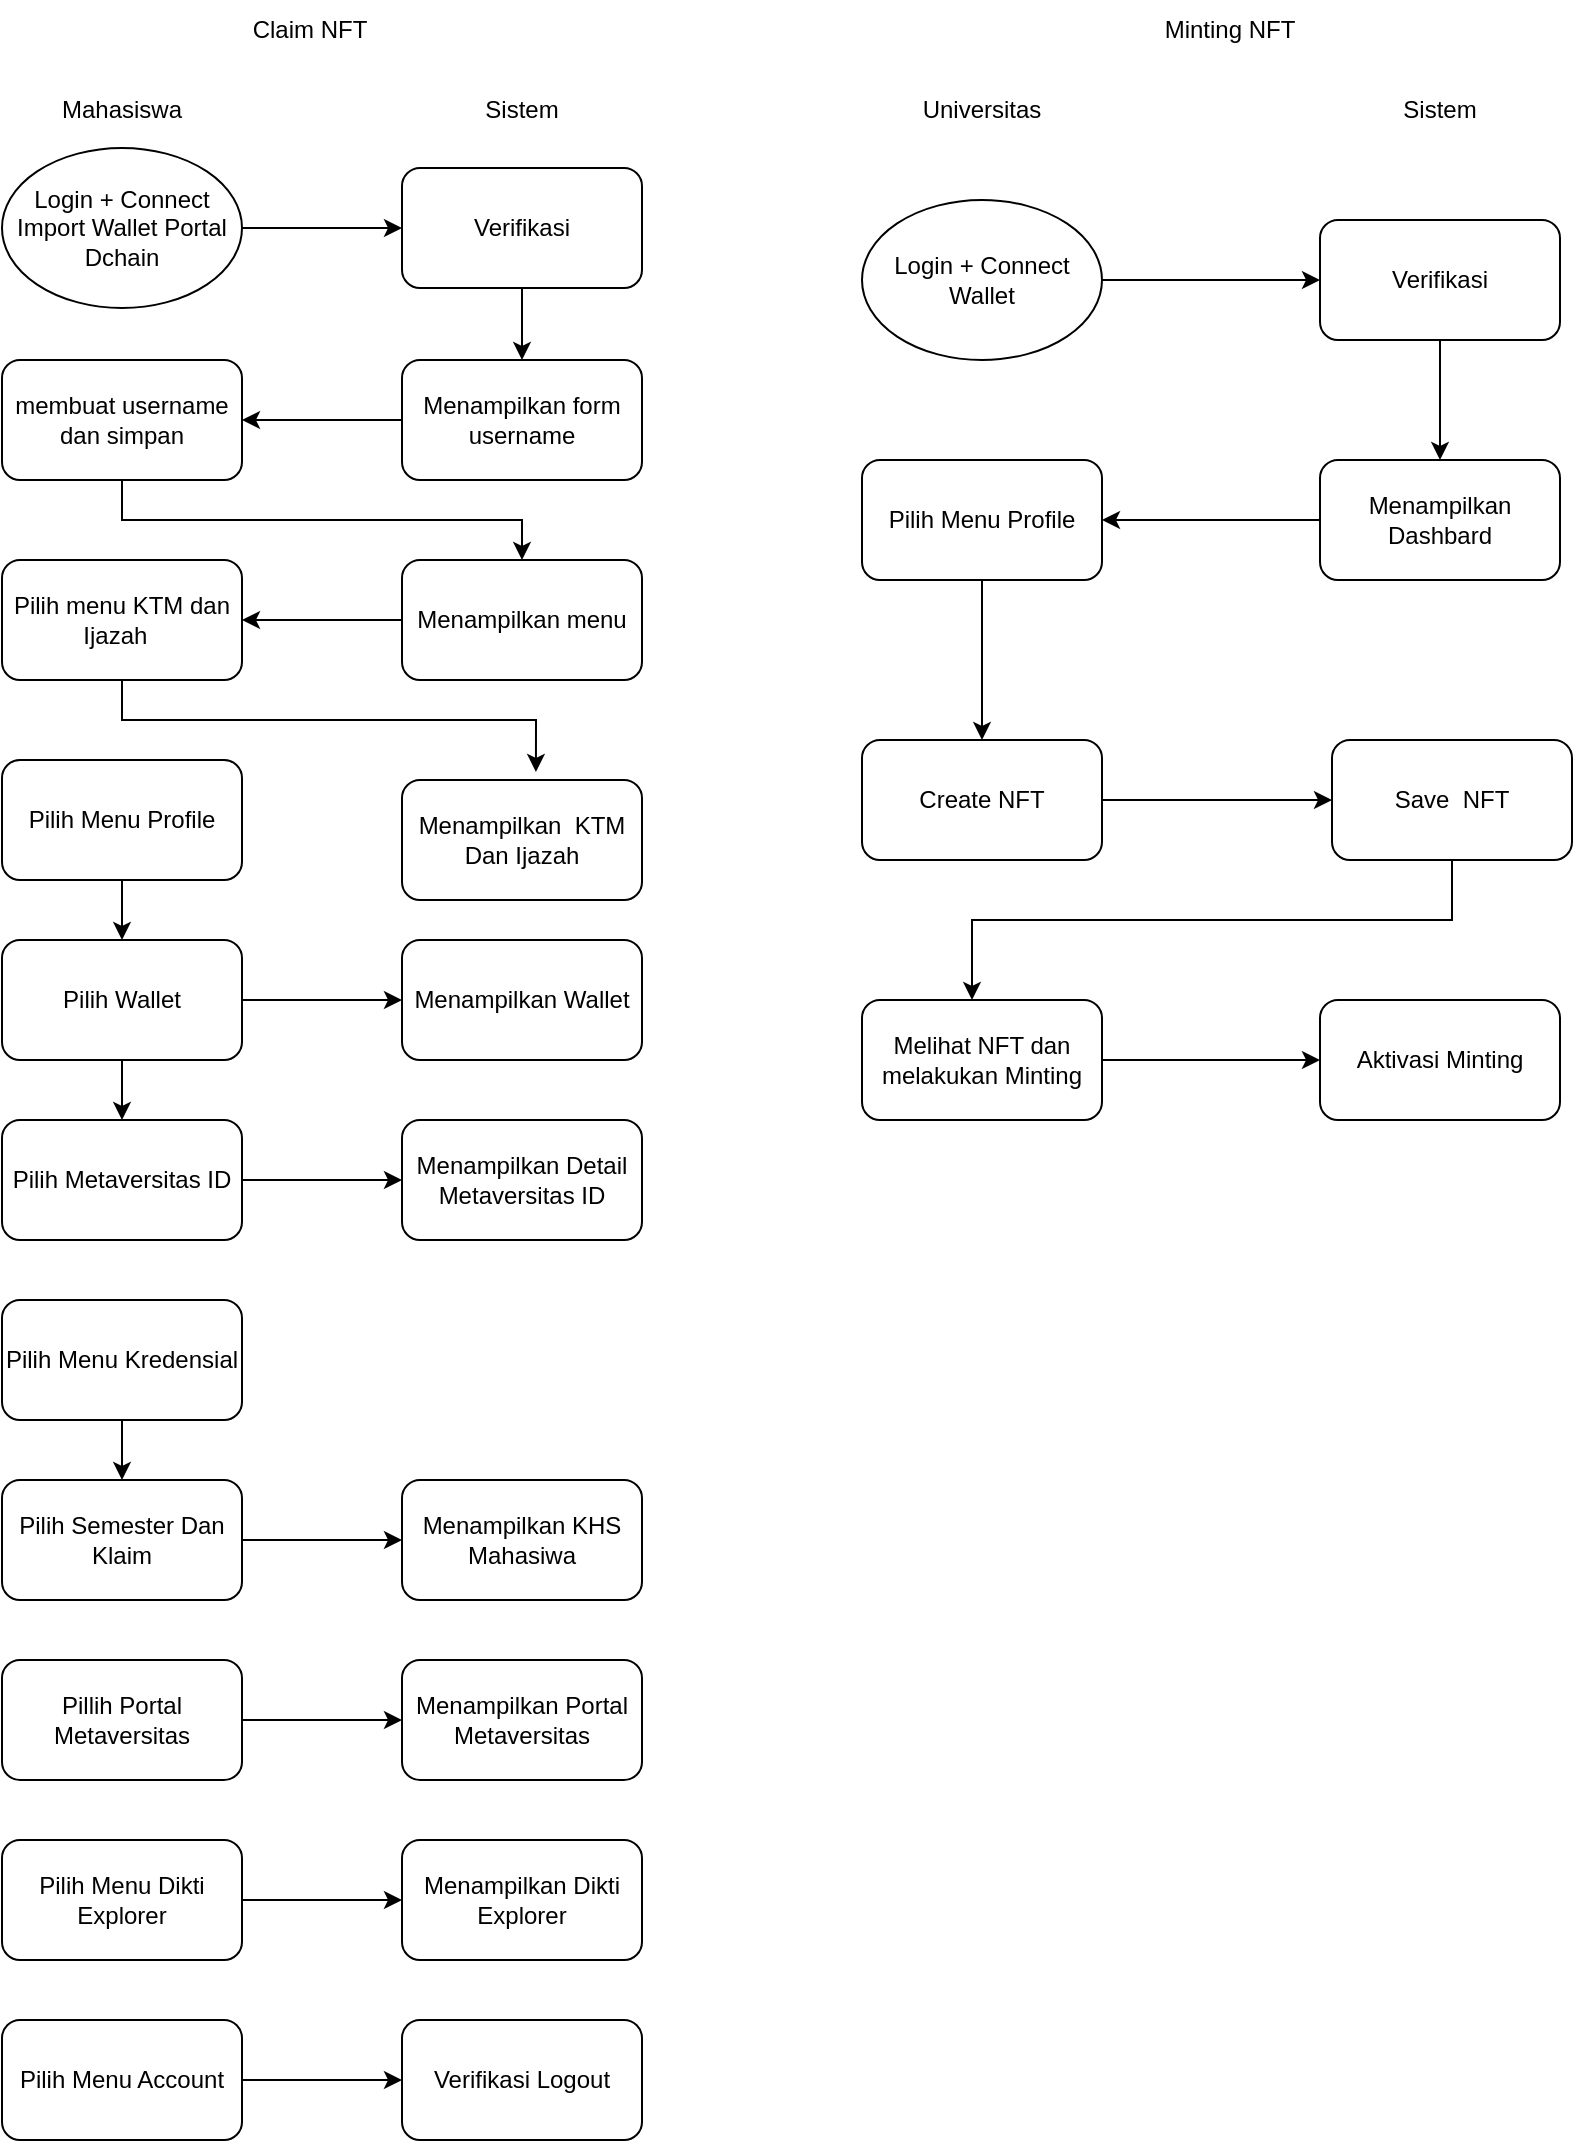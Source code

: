 <mxfile version="21.6.2" type="github">
  <diagram id="C5RBs43oDa-KdzZeNtuy" name="Page-1">
    <mxGraphModel dx="880" dy="-782" grid="1" gridSize="10" guides="1" tooltips="1" connect="1" arrows="1" fold="1" page="1" pageScale="1" pageWidth="827" pageHeight="1169" math="0" shadow="0">
      <root>
        <mxCell id="WIyWlLk6GJQsqaUBKTNV-0" />
        <mxCell id="WIyWlLk6GJQsqaUBKTNV-1" parent="WIyWlLk6GJQsqaUBKTNV-0" />
        <mxCell id="LGTInCxlufWEY7VUNAoV-35" value="Claim NFT" style="text;html=1;strokeColor=none;fillColor=none;align=center;verticalAlign=middle;whiteSpace=wrap;rounded=0;" parent="WIyWlLk6GJQsqaUBKTNV-1" vertex="1">
          <mxGeometry x="204" y="1640" width="60" height="30" as="geometry" />
        </mxCell>
        <mxCell id="LGTInCxlufWEY7VUNAoV-37" value="Mahasiswa" style="text;html=1;strokeColor=none;fillColor=none;align=center;verticalAlign=middle;whiteSpace=wrap;rounded=0;" parent="WIyWlLk6GJQsqaUBKTNV-1" vertex="1">
          <mxGeometry x="110" y="1680" width="60" height="30" as="geometry" />
        </mxCell>
        <mxCell id="LGTInCxlufWEY7VUNAoV-38" value="Sistem" style="text;html=1;strokeColor=none;fillColor=none;align=center;verticalAlign=middle;whiteSpace=wrap;rounded=0;" parent="WIyWlLk6GJQsqaUBKTNV-1" vertex="1">
          <mxGeometry x="310" y="1680" width="60" height="30" as="geometry" />
        </mxCell>
        <mxCell id="LGTInCxlufWEY7VUNAoV-41" value="" style="edgeStyle=orthogonalEdgeStyle;rounded=0;orthogonalLoop=1;jettySize=auto;html=1;" parent="WIyWlLk6GJQsqaUBKTNV-1" source="LGTInCxlufWEY7VUNAoV-39" target="LGTInCxlufWEY7VUNAoV-40" edge="1">
          <mxGeometry relative="1" as="geometry" />
        </mxCell>
        <mxCell id="LGTInCxlufWEY7VUNAoV-39" value="Login + Connect Import Wallet Portal Dchain" style="ellipse;whiteSpace=wrap;html=1;" parent="WIyWlLk6GJQsqaUBKTNV-1" vertex="1">
          <mxGeometry x="80" y="1714" width="120" height="80" as="geometry" />
        </mxCell>
        <mxCell id="LGTInCxlufWEY7VUNAoV-43" value="" style="edgeStyle=orthogonalEdgeStyle;rounded=0;orthogonalLoop=1;jettySize=auto;html=1;" parent="WIyWlLk6GJQsqaUBKTNV-1" source="LGTInCxlufWEY7VUNAoV-40" target="LGTInCxlufWEY7VUNAoV-42" edge="1">
          <mxGeometry relative="1" as="geometry" />
        </mxCell>
        <mxCell id="LGTInCxlufWEY7VUNAoV-40" value="Verifikasi" style="rounded=1;whiteSpace=wrap;html=1;" parent="WIyWlLk6GJQsqaUBKTNV-1" vertex="1">
          <mxGeometry x="280" y="1724" width="120" height="60" as="geometry" />
        </mxCell>
        <mxCell id="LGTInCxlufWEY7VUNAoV-45" value="" style="edgeStyle=orthogonalEdgeStyle;rounded=0;orthogonalLoop=1;jettySize=auto;html=1;" parent="WIyWlLk6GJQsqaUBKTNV-1" source="LGTInCxlufWEY7VUNAoV-42" target="LGTInCxlufWEY7VUNAoV-44" edge="1">
          <mxGeometry relative="1" as="geometry" />
        </mxCell>
        <mxCell id="LGTInCxlufWEY7VUNAoV-42" value="Menampilkan form username" style="rounded=1;whiteSpace=wrap;html=1;" parent="WIyWlLk6GJQsqaUBKTNV-1" vertex="1">
          <mxGeometry x="280" y="1820" width="120" height="60" as="geometry" />
        </mxCell>
        <mxCell id="LGTInCxlufWEY7VUNAoV-51" style="edgeStyle=orthogonalEdgeStyle;rounded=0;orthogonalLoop=1;jettySize=auto;html=1;entryX=0.5;entryY=0;entryDx=0;entryDy=0;" parent="WIyWlLk6GJQsqaUBKTNV-1" source="LGTInCxlufWEY7VUNAoV-44" target="LGTInCxlufWEY7VUNAoV-49" edge="1">
          <mxGeometry relative="1" as="geometry">
            <Array as="points">
              <mxPoint x="140" y="1900" />
              <mxPoint x="340" y="1900" />
            </Array>
          </mxGeometry>
        </mxCell>
        <mxCell id="LGTInCxlufWEY7VUNAoV-44" value="membuat username dan simpan" style="rounded=1;whiteSpace=wrap;html=1;" parent="WIyWlLk6GJQsqaUBKTNV-1" vertex="1">
          <mxGeometry x="80" y="1820" width="120" height="60" as="geometry" />
        </mxCell>
        <mxCell id="LGTInCxlufWEY7VUNAoV-53" value="" style="edgeStyle=orthogonalEdgeStyle;rounded=0;orthogonalLoop=1;jettySize=auto;html=1;" parent="WIyWlLk6GJQsqaUBKTNV-1" source="LGTInCxlufWEY7VUNAoV-49" target="LGTInCxlufWEY7VUNAoV-52" edge="1">
          <mxGeometry relative="1" as="geometry" />
        </mxCell>
        <mxCell id="LGTInCxlufWEY7VUNAoV-49" value="Menampilkan menu" style="rounded=1;whiteSpace=wrap;html=1;" parent="WIyWlLk6GJQsqaUBKTNV-1" vertex="1">
          <mxGeometry x="280" y="1920" width="120" height="60" as="geometry" />
        </mxCell>
        <mxCell id="B2_dvml8rXzpTXqN16tF-3" style="edgeStyle=orthogonalEdgeStyle;rounded=0;orthogonalLoop=1;jettySize=auto;html=1;entryX=0.558;entryY=-0.067;entryDx=0;entryDy=0;entryPerimeter=0;" edge="1" parent="WIyWlLk6GJQsqaUBKTNV-1" source="LGTInCxlufWEY7VUNAoV-52" target="B2_dvml8rXzpTXqN16tF-2">
          <mxGeometry relative="1" as="geometry">
            <Array as="points">
              <mxPoint x="140" y="2000" />
              <mxPoint x="347" y="2000" />
            </Array>
          </mxGeometry>
        </mxCell>
        <mxCell id="LGTInCxlufWEY7VUNAoV-52" value="Pilih menu KTM dan Ijazah&amp;nbsp;&amp;nbsp;" style="rounded=1;whiteSpace=wrap;html=1;" parent="WIyWlLk6GJQsqaUBKTNV-1" vertex="1">
          <mxGeometry x="80" y="1920" width="120" height="60" as="geometry" />
        </mxCell>
        <mxCell id="B2_dvml8rXzpTXqN16tF-2" value="Menampilkan&amp;nbsp; KTM Dan Ijazah" style="rounded=1;whiteSpace=wrap;html=1;" vertex="1" parent="WIyWlLk6GJQsqaUBKTNV-1">
          <mxGeometry x="280" y="2030" width="120" height="60" as="geometry" />
        </mxCell>
        <mxCell id="B2_dvml8rXzpTXqN16tF-29" value="" style="edgeStyle=orthogonalEdgeStyle;rounded=0;orthogonalLoop=1;jettySize=auto;html=1;" edge="1" parent="WIyWlLk6GJQsqaUBKTNV-1" source="B2_dvml8rXzpTXqN16tF-5" target="B2_dvml8rXzpTXqN16tF-28">
          <mxGeometry relative="1" as="geometry" />
        </mxCell>
        <mxCell id="B2_dvml8rXzpTXqN16tF-5" value="Pilih Menu Profile" style="whiteSpace=wrap;html=1;rounded=1;" vertex="1" parent="WIyWlLk6GJQsqaUBKTNV-1">
          <mxGeometry x="80" y="2020" width="120" height="60" as="geometry" />
        </mxCell>
        <mxCell id="B2_dvml8rXzpTXqN16tF-7" value="Menampilkan Wallet" style="rounded=1;whiteSpace=wrap;html=1;" vertex="1" parent="WIyWlLk6GJQsqaUBKTNV-1">
          <mxGeometry x="280" y="2110" width="120" height="60" as="geometry" />
        </mxCell>
        <mxCell id="B2_dvml8rXzpTXqN16tF-16" value="" style="edgeStyle=orthogonalEdgeStyle;rounded=0;orthogonalLoop=1;jettySize=auto;html=1;" edge="1" parent="WIyWlLk6GJQsqaUBKTNV-1" source="B2_dvml8rXzpTXqN16tF-9" target="B2_dvml8rXzpTXqN16tF-13">
          <mxGeometry relative="1" as="geometry" />
        </mxCell>
        <mxCell id="B2_dvml8rXzpTXqN16tF-9" value="Pilih Menu Kredensial" style="whiteSpace=wrap;html=1;rounded=1;" vertex="1" parent="WIyWlLk6GJQsqaUBKTNV-1">
          <mxGeometry x="80" y="2290" width="120" height="60" as="geometry" />
        </mxCell>
        <mxCell id="B2_dvml8rXzpTXqN16tF-11" value="Menampilkan KHS Mahasiwa" style="rounded=1;whiteSpace=wrap;html=1;" vertex="1" parent="WIyWlLk6GJQsqaUBKTNV-1">
          <mxGeometry x="280" y="2380" width="120" height="60" as="geometry" />
        </mxCell>
        <mxCell id="B2_dvml8rXzpTXqN16tF-17" value="" style="edgeStyle=orthogonalEdgeStyle;rounded=0;orthogonalLoop=1;jettySize=auto;html=1;" edge="1" parent="WIyWlLk6GJQsqaUBKTNV-1" source="B2_dvml8rXzpTXqN16tF-13" target="B2_dvml8rXzpTXqN16tF-11">
          <mxGeometry relative="1" as="geometry" />
        </mxCell>
        <mxCell id="B2_dvml8rXzpTXqN16tF-13" value="Pilih Semester Dan Klaim" style="whiteSpace=wrap;html=1;rounded=1;" vertex="1" parent="WIyWlLk6GJQsqaUBKTNV-1">
          <mxGeometry x="80" y="2380" width="120" height="60" as="geometry" />
        </mxCell>
        <mxCell id="B2_dvml8rXzpTXqN16tF-20" value="" style="edgeStyle=orthogonalEdgeStyle;rounded=0;orthogonalLoop=1;jettySize=auto;html=1;" edge="1" parent="WIyWlLk6GJQsqaUBKTNV-1" source="B2_dvml8rXzpTXqN16tF-18" target="B2_dvml8rXzpTXqN16tF-19">
          <mxGeometry relative="1" as="geometry" />
        </mxCell>
        <mxCell id="B2_dvml8rXzpTXqN16tF-18" value="Pillih Portal Metaversitas" style="rounded=1;whiteSpace=wrap;html=1;" vertex="1" parent="WIyWlLk6GJQsqaUBKTNV-1">
          <mxGeometry x="80" y="2470" width="120" height="60" as="geometry" />
        </mxCell>
        <mxCell id="B2_dvml8rXzpTXqN16tF-19" value="Menampilkan Portal Metaversitas" style="whiteSpace=wrap;html=1;rounded=1;" vertex="1" parent="WIyWlLk6GJQsqaUBKTNV-1">
          <mxGeometry x="280" y="2470" width="120" height="60" as="geometry" />
        </mxCell>
        <mxCell id="B2_dvml8rXzpTXqN16tF-24" value="" style="edgeStyle=orthogonalEdgeStyle;rounded=0;orthogonalLoop=1;jettySize=auto;html=1;" edge="1" parent="WIyWlLk6GJQsqaUBKTNV-1" source="B2_dvml8rXzpTXqN16tF-22" target="B2_dvml8rXzpTXqN16tF-23">
          <mxGeometry relative="1" as="geometry" />
        </mxCell>
        <mxCell id="B2_dvml8rXzpTXqN16tF-22" value="Pilih Menu Dikti Explorer" style="rounded=1;whiteSpace=wrap;html=1;" vertex="1" parent="WIyWlLk6GJQsqaUBKTNV-1">
          <mxGeometry x="80" y="2560" width="120" height="60" as="geometry" />
        </mxCell>
        <mxCell id="B2_dvml8rXzpTXqN16tF-23" value="Menampilkan Dikti Explorer" style="whiteSpace=wrap;html=1;rounded=1;" vertex="1" parent="WIyWlLk6GJQsqaUBKTNV-1">
          <mxGeometry x="280" y="2560" width="120" height="60" as="geometry" />
        </mxCell>
        <mxCell id="B2_dvml8rXzpTXqN16tF-27" value="" style="edgeStyle=orthogonalEdgeStyle;rounded=0;orthogonalLoop=1;jettySize=auto;html=1;" edge="1" parent="WIyWlLk6GJQsqaUBKTNV-1" source="B2_dvml8rXzpTXqN16tF-25" target="B2_dvml8rXzpTXqN16tF-26">
          <mxGeometry relative="1" as="geometry" />
        </mxCell>
        <mxCell id="B2_dvml8rXzpTXqN16tF-25" value="Pilih Menu Account" style="rounded=1;whiteSpace=wrap;html=1;" vertex="1" parent="WIyWlLk6GJQsqaUBKTNV-1">
          <mxGeometry x="80" y="2650" width="120" height="60" as="geometry" />
        </mxCell>
        <mxCell id="B2_dvml8rXzpTXqN16tF-26" value="Verifikasi Logout" style="whiteSpace=wrap;html=1;rounded=1;" vertex="1" parent="WIyWlLk6GJQsqaUBKTNV-1">
          <mxGeometry x="280" y="2650" width="120" height="60" as="geometry" />
        </mxCell>
        <mxCell id="B2_dvml8rXzpTXqN16tF-30" value="" style="edgeStyle=orthogonalEdgeStyle;rounded=0;orthogonalLoop=1;jettySize=auto;html=1;" edge="1" parent="WIyWlLk6GJQsqaUBKTNV-1" source="B2_dvml8rXzpTXqN16tF-28" target="B2_dvml8rXzpTXqN16tF-7">
          <mxGeometry relative="1" as="geometry" />
        </mxCell>
        <mxCell id="B2_dvml8rXzpTXqN16tF-32" value="" style="edgeStyle=orthogonalEdgeStyle;rounded=0;orthogonalLoop=1;jettySize=auto;html=1;" edge="1" parent="WIyWlLk6GJQsqaUBKTNV-1" source="B2_dvml8rXzpTXqN16tF-28" target="B2_dvml8rXzpTXqN16tF-31">
          <mxGeometry relative="1" as="geometry" />
        </mxCell>
        <mxCell id="B2_dvml8rXzpTXqN16tF-28" value="Pilih Wallet" style="rounded=1;whiteSpace=wrap;html=1;" vertex="1" parent="WIyWlLk6GJQsqaUBKTNV-1">
          <mxGeometry x="80" y="2110" width="120" height="60" as="geometry" />
        </mxCell>
        <mxCell id="B2_dvml8rXzpTXqN16tF-34" value="" style="edgeStyle=orthogonalEdgeStyle;rounded=0;orthogonalLoop=1;jettySize=auto;html=1;" edge="1" parent="WIyWlLk6GJQsqaUBKTNV-1" source="B2_dvml8rXzpTXqN16tF-31" target="B2_dvml8rXzpTXqN16tF-33">
          <mxGeometry relative="1" as="geometry" />
        </mxCell>
        <mxCell id="B2_dvml8rXzpTXqN16tF-31" value="Pilih Metaversitas ID" style="whiteSpace=wrap;html=1;rounded=1;" vertex="1" parent="WIyWlLk6GJQsqaUBKTNV-1">
          <mxGeometry x="80" y="2200" width="120" height="60" as="geometry" />
        </mxCell>
        <mxCell id="B2_dvml8rXzpTXqN16tF-33" value="Menampilkan Detail Metaversitas ID" style="whiteSpace=wrap;html=1;rounded=1;" vertex="1" parent="WIyWlLk6GJQsqaUBKTNV-1">
          <mxGeometry x="280" y="2200" width="120" height="60" as="geometry" />
        </mxCell>
        <mxCell id="B2_dvml8rXzpTXqN16tF-35" value="" style="group" vertex="1" connectable="0" parent="WIyWlLk6GJQsqaUBKTNV-1">
          <mxGeometry x="510" y="1640" width="355" height="560" as="geometry" />
        </mxCell>
        <mxCell id="LGTInCxlufWEY7VUNAoV-11" value="Minting NFT" style="text;html=1;strokeColor=none;fillColor=none;align=center;verticalAlign=middle;whiteSpace=wrap;rounded=0;" parent="B2_dvml8rXzpTXqN16tF-35" vertex="1">
          <mxGeometry x="139" width="90" height="30" as="geometry" />
        </mxCell>
        <mxCell id="LGTInCxlufWEY7VUNAoV-14" value="Menampilkan Dashbard" style="rounded=1;whiteSpace=wrap;html=1;" parent="B2_dvml8rXzpTXqN16tF-35" vertex="1">
          <mxGeometry x="229" y="230" width="120" height="60" as="geometry" />
        </mxCell>
        <mxCell id="LGTInCxlufWEY7VUNAoV-15" value="Pilih Menu Profile" style="rounded=1;whiteSpace=wrap;html=1;" parent="B2_dvml8rXzpTXqN16tF-35" vertex="1">
          <mxGeometry y="230" width="120" height="60" as="geometry" />
        </mxCell>
        <mxCell id="LGTInCxlufWEY7VUNAoV-27" value="" style="edgeStyle=orthogonalEdgeStyle;rounded=0;orthogonalLoop=1;jettySize=auto;html=1;" parent="B2_dvml8rXzpTXqN16tF-35" source="LGTInCxlufWEY7VUNAoV-14" target="LGTInCxlufWEY7VUNAoV-15" edge="1">
          <mxGeometry relative="1" as="geometry" />
        </mxCell>
        <mxCell id="LGTInCxlufWEY7VUNAoV-16" value="Login + Connect Wallet" style="ellipse;whiteSpace=wrap;html=1;" parent="B2_dvml8rXzpTXqN16tF-35" vertex="1">
          <mxGeometry y="100" width="120" height="80" as="geometry" />
        </mxCell>
        <mxCell id="LGTInCxlufWEY7VUNAoV-26" value="" style="edgeStyle=orthogonalEdgeStyle;rounded=0;orthogonalLoop=1;jettySize=auto;html=1;" parent="B2_dvml8rXzpTXqN16tF-35" source="LGTInCxlufWEY7VUNAoV-19" target="LGTInCxlufWEY7VUNAoV-14" edge="1">
          <mxGeometry relative="1" as="geometry" />
        </mxCell>
        <mxCell id="LGTInCxlufWEY7VUNAoV-19" value="Verifikasi" style="rounded=1;whiteSpace=wrap;html=1;" parent="B2_dvml8rXzpTXqN16tF-35" vertex="1">
          <mxGeometry x="229" y="110" width="120" height="60" as="geometry" />
        </mxCell>
        <mxCell id="LGTInCxlufWEY7VUNAoV-25" value="" style="edgeStyle=orthogonalEdgeStyle;rounded=0;orthogonalLoop=1;jettySize=auto;html=1;" parent="B2_dvml8rXzpTXqN16tF-35" source="LGTInCxlufWEY7VUNAoV-16" target="LGTInCxlufWEY7VUNAoV-19" edge="1">
          <mxGeometry relative="1" as="geometry" />
        </mxCell>
        <mxCell id="LGTInCxlufWEY7VUNAoV-20" value="Sistem" style="text;html=1;strokeColor=none;fillColor=none;align=center;verticalAlign=middle;whiteSpace=wrap;rounded=0;" parent="B2_dvml8rXzpTXqN16tF-35" vertex="1">
          <mxGeometry x="259" y="40" width="60" height="30" as="geometry" />
        </mxCell>
        <mxCell id="LGTInCxlufWEY7VUNAoV-23" value="Create NFT" style="rounded=1;whiteSpace=wrap;html=1;" parent="B2_dvml8rXzpTXqN16tF-35" vertex="1">
          <mxGeometry y="370" width="120" height="60" as="geometry" />
        </mxCell>
        <mxCell id="LGTInCxlufWEY7VUNAoV-24" value="" style="edgeStyle=orthogonalEdgeStyle;rounded=0;orthogonalLoop=1;jettySize=auto;html=1;" parent="B2_dvml8rXzpTXqN16tF-35" source="LGTInCxlufWEY7VUNAoV-15" target="LGTInCxlufWEY7VUNAoV-23" edge="1">
          <mxGeometry relative="1" as="geometry" />
        </mxCell>
        <mxCell id="LGTInCxlufWEY7VUNAoV-31" style="edgeStyle=orthogonalEdgeStyle;rounded=0;orthogonalLoop=1;jettySize=auto;html=1;" parent="B2_dvml8rXzpTXqN16tF-35" source="LGTInCxlufWEY7VUNAoV-28" edge="1">
          <mxGeometry relative="1" as="geometry">
            <mxPoint x="55" y="500" as="targetPoint" />
            <Array as="points">
              <mxPoint x="295" y="460" />
              <mxPoint x="55" y="460" />
              <mxPoint x="55" y="500" />
            </Array>
          </mxGeometry>
        </mxCell>
        <mxCell id="LGTInCxlufWEY7VUNAoV-28" value="Save&amp;nbsp; NFT" style="rounded=1;whiteSpace=wrap;html=1;" parent="B2_dvml8rXzpTXqN16tF-35" vertex="1">
          <mxGeometry x="235" y="370" width="120" height="60" as="geometry" />
        </mxCell>
        <mxCell id="LGTInCxlufWEY7VUNAoV-29" value="" style="edgeStyle=orthogonalEdgeStyle;rounded=0;orthogonalLoop=1;jettySize=auto;html=1;" parent="B2_dvml8rXzpTXqN16tF-35" source="LGTInCxlufWEY7VUNAoV-23" target="LGTInCxlufWEY7VUNAoV-28" edge="1">
          <mxGeometry relative="1" as="geometry" />
        </mxCell>
        <mxCell id="LGTInCxlufWEY7VUNAoV-30" value="Universitas" style="text;html=1;strokeColor=none;fillColor=none;align=center;verticalAlign=middle;whiteSpace=wrap;rounded=0;" parent="B2_dvml8rXzpTXqN16tF-35" vertex="1">
          <mxGeometry x="30" y="40" width="60" height="30" as="geometry" />
        </mxCell>
        <mxCell id="LGTInCxlufWEY7VUNAoV-32" value="Melihat NFT dan melakukan Minting" style="rounded=1;whiteSpace=wrap;html=1;" parent="B2_dvml8rXzpTXqN16tF-35" vertex="1">
          <mxGeometry y="500" width="120" height="60" as="geometry" />
        </mxCell>
        <mxCell id="LGTInCxlufWEY7VUNAoV-33" value="Aktivasi Minting" style="rounded=1;whiteSpace=wrap;html=1;" parent="B2_dvml8rXzpTXqN16tF-35" vertex="1">
          <mxGeometry x="229" y="500" width="120" height="60" as="geometry" />
        </mxCell>
        <mxCell id="LGTInCxlufWEY7VUNAoV-34" value="" style="edgeStyle=orthogonalEdgeStyle;rounded=0;orthogonalLoop=1;jettySize=auto;html=1;" parent="B2_dvml8rXzpTXqN16tF-35" source="LGTInCxlufWEY7VUNAoV-32" target="LGTInCxlufWEY7VUNAoV-33" edge="1">
          <mxGeometry relative="1" as="geometry" />
        </mxCell>
      </root>
    </mxGraphModel>
  </diagram>
</mxfile>
